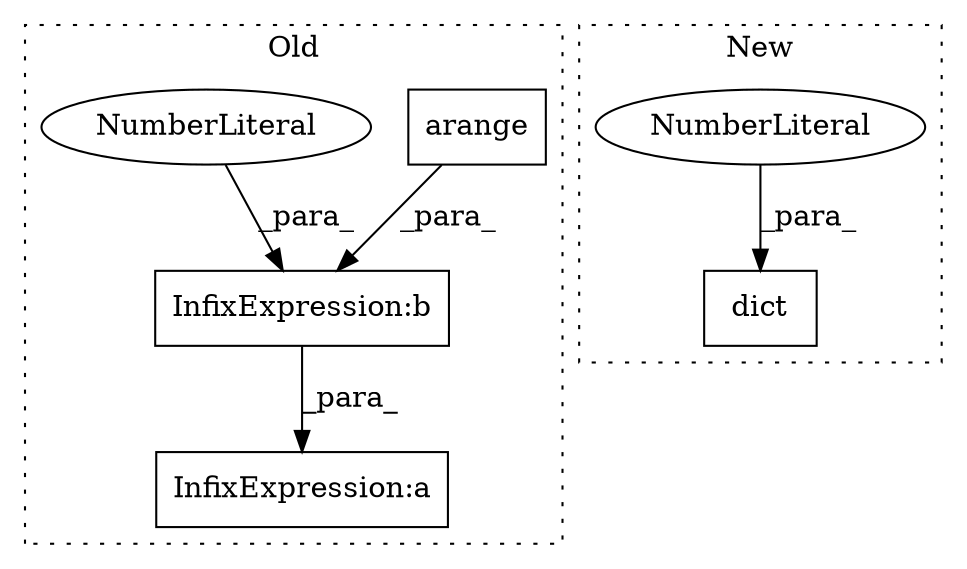digraph G {
subgraph cluster0 {
1 [label="arange" a="32" s="470,505" l="7,1" shape="box"];
3 [label="InfixExpression:a" a="27" s="507" l="3" shape="box"];
4 [label="InfixExpression:b" a="27" s="461" l="3" shape="box"];
5 [label="NumberLiteral" a="34" s="460" l="1" shape="ellipse"];
label = "Old";
style="dotted";
}
subgraph cluster1 {
2 [label="dict" a="32" s="623,635" l="5,1" shape="box"];
6 [label="NumberLiteral" a="34" s="632" l="1" shape="ellipse"];
label = "New";
style="dotted";
}
1 -> 4 [label="_para_"];
4 -> 3 [label="_para_"];
5 -> 4 [label="_para_"];
6 -> 2 [label="_para_"];
}